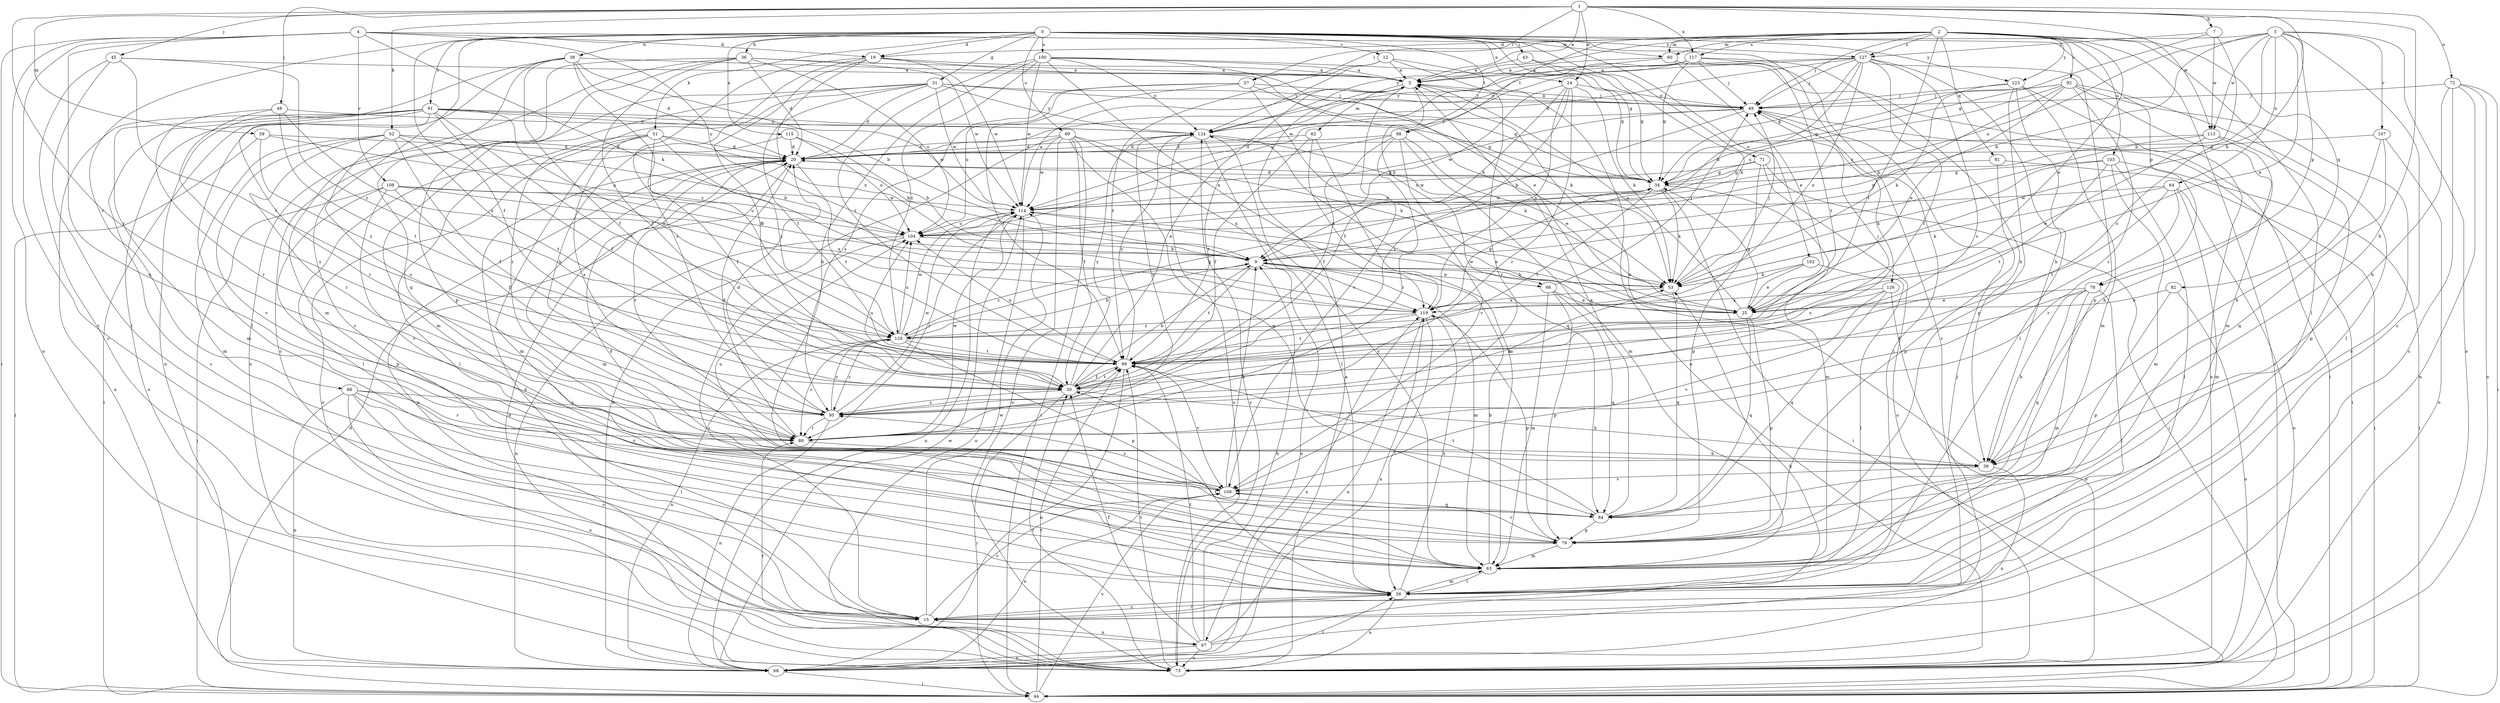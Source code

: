 strict digraph  {
0;
1;
2;
3;
4;
5;
7;
9;
12;
15;
19;
20;
24;
25;
30;
31;
34;
36;
38;
39;
43;
44;
45;
48;
49;
51;
52;
53;
57;
58;
59;
60;
62;
63;
64;
66;
67;
68;
69;
71;
72;
73;
78;
79;
81;
82;
84;
88;
89;
91;
92;
95;
98;
99;
100;
102;
103;
104;
107;
108;
109;
113;
114;
115;
117;
119;
123;
124;
126;
127;
129;
0 -> 12  [label=c];
0 -> 15  [label=c];
0 -> 19  [label=d];
0 -> 24  [label=e];
0 -> 30  [label=f];
0 -> 31  [label=g];
0 -> 34  [label=g];
0 -> 36  [label=h];
0 -> 38  [label=h];
0 -> 43  [label=i];
0 -> 51  [label=k];
0 -> 69  [label=o];
0 -> 71  [label=o];
0 -> 78  [label=p];
0 -> 88  [label=r];
0 -> 91  [label=s];
0 -> 98  [label=t];
0 -> 100  [label=u];
0 -> 102  [label=u];
0 -> 115  [label=x];
0 -> 123  [label=y];
0 -> 126  [label=z];
0 -> 127  [label=z];
1 -> 5  [label=a];
1 -> 7  [label=b];
1 -> 24  [label=e];
1 -> 39  [label=h];
1 -> 45  [label=j];
1 -> 48  [label=j];
1 -> 52  [label=k];
1 -> 53  [label=k];
1 -> 57  [label=l];
1 -> 59  [label=m];
1 -> 72  [label=o];
1 -> 89  [label=r];
1 -> 113  [label=w];
1 -> 117  [label=x];
2 -> 19  [label=d];
2 -> 25  [label=e];
2 -> 44  [label=i];
2 -> 49  [label=j];
2 -> 57  [label=l];
2 -> 58  [label=l];
2 -> 60  [label=m];
2 -> 81  [label=q];
2 -> 82  [label=q];
2 -> 92  [label=s];
2 -> 98  [label=t];
2 -> 99  [label=t];
2 -> 103  [label=u];
2 -> 117  [label=x];
2 -> 123  [label=y];
2 -> 124  [label=y];
2 -> 127  [label=z];
3 -> 9  [label=b];
3 -> 15  [label=c];
3 -> 25  [label=e];
3 -> 60  [label=m];
3 -> 64  [label=n];
3 -> 73  [label=o];
3 -> 78  [label=p];
3 -> 95  [label=s];
3 -> 104  [label=u];
3 -> 107  [label=v];
3 -> 113  [label=w];
4 -> 15  [label=c];
4 -> 19  [label=d];
4 -> 44  [label=i];
4 -> 53  [label=k];
4 -> 60  [label=m];
4 -> 73  [label=o];
4 -> 84  [label=q];
4 -> 104  [label=u];
4 -> 108  [label=v];
5 -> 49  [label=j];
5 -> 62  [label=m];
5 -> 66  [label=n];
5 -> 109  [label=v];
7 -> 9  [label=b];
7 -> 34  [label=g];
7 -> 113  [label=w];
7 -> 127  [label=z];
9 -> 53  [label=k];
9 -> 63  [label=m];
9 -> 66  [label=n];
9 -> 67  [label=n];
9 -> 99  [label=t];
9 -> 129  [label=z];
12 -> 5  [label=a];
12 -> 73  [label=o];
12 -> 99  [label=t];
12 -> 109  [label=v];
12 -> 124  [label=y];
15 -> 20  [label=d];
15 -> 58  [label=l];
15 -> 67  [label=n];
15 -> 109  [label=v];
15 -> 114  [label=w];
19 -> 5  [label=a];
19 -> 30  [label=f];
19 -> 39  [label=h];
19 -> 53  [label=k];
19 -> 95  [label=s];
19 -> 114  [label=w];
19 -> 119  [label=x];
20 -> 34  [label=g];
20 -> 63  [label=m];
20 -> 67  [label=n];
20 -> 89  [label=r];
20 -> 99  [label=t];
24 -> 9  [label=b];
24 -> 30  [label=f];
24 -> 49  [label=j];
24 -> 53  [label=k];
24 -> 89  [label=r];
24 -> 95  [label=s];
24 -> 119  [label=x];
25 -> 5  [label=a];
25 -> 34  [label=g];
25 -> 79  [label=p];
25 -> 84  [label=q];
25 -> 114  [label=w];
30 -> 5  [label=a];
30 -> 9  [label=b];
30 -> 39  [label=h];
30 -> 44  [label=i];
30 -> 95  [label=s];
30 -> 99  [label=t];
30 -> 104  [label=u];
30 -> 124  [label=y];
31 -> 15  [label=c];
31 -> 20  [label=d];
31 -> 34  [label=g];
31 -> 49  [label=j];
31 -> 63  [label=m];
31 -> 89  [label=r];
31 -> 99  [label=t];
31 -> 114  [label=w];
31 -> 124  [label=y];
34 -> 20  [label=d];
34 -> 44  [label=i];
34 -> 53  [label=k];
34 -> 63  [label=m];
34 -> 99  [label=t];
34 -> 114  [label=w];
36 -> 5  [label=a];
36 -> 20  [label=d];
36 -> 30  [label=f];
36 -> 73  [label=o];
36 -> 79  [label=p];
36 -> 84  [label=q];
36 -> 104  [label=u];
36 -> 114  [label=w];
38 -> 5  [label=a];
38 -> 9  [label=b];
38 -> 20  [label=d];
38 -> 30  [label=f];
38 -> 58  [label=l];
38 -> 63  [label=m];
38 -> 68  [label=n];
38 -> 129  [label=z];
39 -> 5  [label=a];
39 -> 68  [label=n];
39 -> 109  [label=v];
43 -> 5  [label=a];
43 -> 34  [label=g];
43 -> 53  [label=k];
44 -> 20  [label=d];
44 -> 99  [label=t];
44 -> 109  [label=v];
45 -> 5  [label=a];
45 -> 15  [label=c];
45 -> 58  [label=l];
45 -> 99  [label=t];
45 -> 129  [label=z];
48 -> 89  [label=r];
48 -> 95  [label=s];
48 -> 99  [label=t];
48 -> 119  [label=x];
48 -> 124  [label=y];
49 -> 5  [label=a];
49 -> 9  [label=b];
49 -> 44  [label=i];
49 -> 114  [label=w];
49 -> 124  [label=y];
51 -> 9  [label=b];
51 -> 20  [label=d];
51 -> 30  [label=f];
51 -> 58  [label=l];
51 -> 63  [label=m];
51 -> 73  [label=o];
51 -> 95  [label=s];
51 -> 129  [label=z];
52 -> 9  [label=b];
52 -> 20  [label=d];
52 -> 30  [label=f];
52 -> 63  [label=m];
52 -> 89  [label=r];
52 -> 95  [label=s];
52 -> 99  [label=t];
52 -> 109  [label=v];
53 -> 49  [label=j];
53 -> 84  [label=q];
53 -> 119  [label=x];
57 -> 25  [label=e];
57 -> 49  [label=j];
57 -> 53  [label=k];
57 -> 95  [label=s];
57 -> 99  [label=t];
57 -> 104  [label=u];
58 -> 15  [label=c];
58 -> 30  [label=f];
58 -> 49  [label=j];
58 -> 63  [label=m];
58 -> 73  [label=o];
58 -> 119  [label=x];
59 -> 20  [label=d];
59 -> 44  [label=i];
59 -> 104  [label=u];
59 -> 129  [label=z];
60 -> 5  [label=a];
60 -> 25  [label=e];
60 -> 44  [label=i];
60 -> 114  [label=w];
62 -> 20  [label=d];
62 -> 30  [label=f];
62 -> 63  [label=m];
62 -> 119  [label=x];
63 -> 9  [label=b];
63 -> 58  [label=l];
63 -> 124  [label=y];
64 -> 53  [label=k];
64 -> 63  [label=m];
64 -> 73  [label=o];
64 -> 89  [label=r];
64 -> 99  [label=t];
64 -> 114  [label=w];
66 -> 25  [label=e];
66 -> 49  [label=j];
66 -> 63  [label=m];
66 -> 79  [label=p];
66 -> 84  [label=q];
67 -> 9  [label=b];
67 -> 30  [label=f];
67 -> 49  [label=j];
67 -> 53  [label=k];
67 -> 68  [label=n];
67 -> 73  [label=o];
67 -> 99  [label=t];
67 -> 119  [label=x];
68 -> 44  [label=i];
68 -> 58  [label=l];
68 -> 114  [label=w];
68 -> 119  [label=x];
69 -> 20  [label=d];
69 -> 30  [label=f];
69 -> 44  [label=i];
69 -> 53  [label=k];
69 -> 68  [label=n];
69 -> 73  [label=o];
69 -> 84  [label=q];
69 -> 114  [label=w];
69 -> 119  [label=x];
71 -> 34  [label=g];
71 -> 44  [label=i];
71 -> 73  [label=o];
71 -> 79  [label=p];
71 -> 114  [label=w];
72 -> 15  [label=c];
72 -> 39  [label=h];
72 -> 44  [label=i];
72 -> 49  [label=j];
72 -> 68  [label=n];
72 -> 73  [label=o];
73 -> 5  [label=a];
73 -> 20  [label=d];
73 -> 30  [label=f];
73 -> 89  [label=r];
73 -> 99  [label=t];
73 -> 124  [label=y];
78 -> 25  [label=e];
78 -> 30  [label=f];
78 -> 39  [label=h];
78 -> 58  [label=l];
78 -> 63  [label=m];
78 -> 84  [label=q];
79 -> 20  [label=d];
79 -> 63  [label=m];
79 -> 109  [label=v];
81 -> 34  [label=g];
81 -> 44  [label=i];
81 -> 79  [label=p];
82 -> 25  [label=e];
82 -> 73  [label=o];
82 -> 79  [label=p];
84 -> 5  [label=a];
84 -> 79  [label=p];
84 -> 99  [label=t];
88 -> 15  [label=c];
88 -> 58  [label=l];
88 -> 68  [label=n];
88 -> 73  [label=o];
88 -> 89  [label=r];
88 -> 95  [label=s];
88 -> 109  [label=v];
89 -> 20  [label=d];
89 -> 39  [label=h];
89 -> 99  [label=t];
89 -> 114  [label=w];
91 -> 15  [label=c];
91 -> 30  [label=f];
91 -> 34  [label=g];
91 -> 44  [label=i];
91 -> 63  [label=m];
91 -> 68  [label=n];
91 -> 73  [label=o];
91 -> 89  [label=r];
91 -> 99  [label=t];
91 -> 114  [label=w];
91 -> 124  [label=y];
91 -> 129  [label=z];
92 -> 9  [label=b];
92 -> 15  [label=c];
92 -> 25  [label=e];
92 -> 34  [label=g];
92 -> 49  [label=j];
92 -> 58  [label=l];
92 -> 63  [label=m];
92 -> 89  [label=r];
92 -> 104  [label=u];
95 -> 20  [label=d];
95 -> 53  [label=k];
95 -> 68  [label=n];
95 -> 89  [label=r];
95 -> 114  [label=w];
95 -> 129  [label=z];
98 -> 20  [label=d];
98 -> 25  [label=e];
98 -> 30  [label=f];
98 -> 63  [label=m];
98 -> 89  [label=r];
98 -> 99  [label=t];
98 -> 109  [label=v];
99 -> 30  [label=f];
99 -> 49  [label=j];
99 -> 68  [label=n];
99 -> 104  [label=u];
99 -> 109  [label=v];
99 -> 124  [label=y];
100 -> 5  [label=a];
100 -> 25  [label=e];
100 -> 34  [label=g];
100 -> 39  [label=h];
100 -> 99  [label=t];
100 -> 114  [label=w];
100 -> 119  [label=x];
100 -> 124  [label=y];
100 -> 129  [label=z];
102 -> 25  [label=e];
102 -> 53  [label=k];
102 -> 58  [label=l];
102 -> 129  [label=z];
103 -> 34  [label=g];
103 -> 44  [label=i];
103 -> 53  [label=k];
103 -> 58  [label=l];
103 -> 63  [label=m];
103 -> 99  [label=t];
104 -> 9  [label=b];
104 -> 15  [label=c];
104 -> 68  [label=n];
107 -> 20  [label=d];
107 -> 39  [label=h];
107 -> 73  [label=o];
107 -> 84  [label=q];
108 -> 9  [label=b];
108 -> 30  [label=f];
108 -> 44  [label=i];
108 -> 79  [label=p];
108 -> 104  [label=u];
108 -> 109  [label=v];
108 -> 114  [label=w];
108 -> 119  [label=x];
109 -> 9  [label=b];
109 -> 68  [label=n];
109 -> 84  [label=q];
109 -> 95  [label=s];
109 -> 104  [label=u];
113 -> 20  [label=d];
113 -> 25  [label=e];
113 -> 39  [label=h];
113 -> 79  [label=p];
113 -> 104  [label=u];
114 -> 5  [label=a];
114 -> 25  [label=e];
114 -> 68  [label=n];
114 -> 73  [label=o];
114 -> 89  [label=r];
114 -> 104  [label=u];
115 -> 9  [label=b];
115 -> 20  [label=d];
115 -> 58  [label=l];
115 -> 104  [label=u];
117 -> 5  [label=a];
117 -> 15  [label=c];
117 -> 34  [label=g];
117 -> 39  [label=h];
117 -> 49  [label=j];
117 -> 99  [label=t];
117 -> 104  [label=u];
117 -> 124  [label=y];
119 -> 34  [label=g];
119 -> 58  [label=l];
119 -> 68  [label=n];
119 -> 79  [label=p];
119 -> 99  [label=t];
119 -> 129  [label=z];
123 -> 49  [label=j];
123 -> 53  [label=k];
123 -> 58  [label=l];
123 -> 63  [label=m];
123 -> 73  [label=o];
123 -> 79  [label=p];
124 -> 20  [label=d];
124 -> 53  [label=k];
124 -> 58  [label=l];
124 -> 73  [label=o];
124 -> 84  [label=q];
124 -> 95  [label=s];
126 -> 73  [label=o];
126 -> 84  [label=q];
126 -> 109  [label=v];
126 -> 119  [label=x];
126 -> 129  [label=z];
127 -> 5  [label=a];
127 -> 9  [label=b];
127 -> 20  [label=d];
127 -> 30  [label=f];
127 -> 34  [label=g];
127 -> 39  [label=h];
127 -> 49  [label=j];
127 -> 79  [label=p];
127 -> 95  [label=s];
127 -> 119  [label=x];
127 -> 124  [label=y];
129 -> 9  [label=b];
129 -> 34  [label=g];
129 -> 68  [label=n];
129 -> 79  [label=p];
129 -> 89  [label=r];
129 -> 95  [label=s];
129 -> 99  [label=t];
129 -> 104  [label=u];
129 -> 114  [label=w];
}
